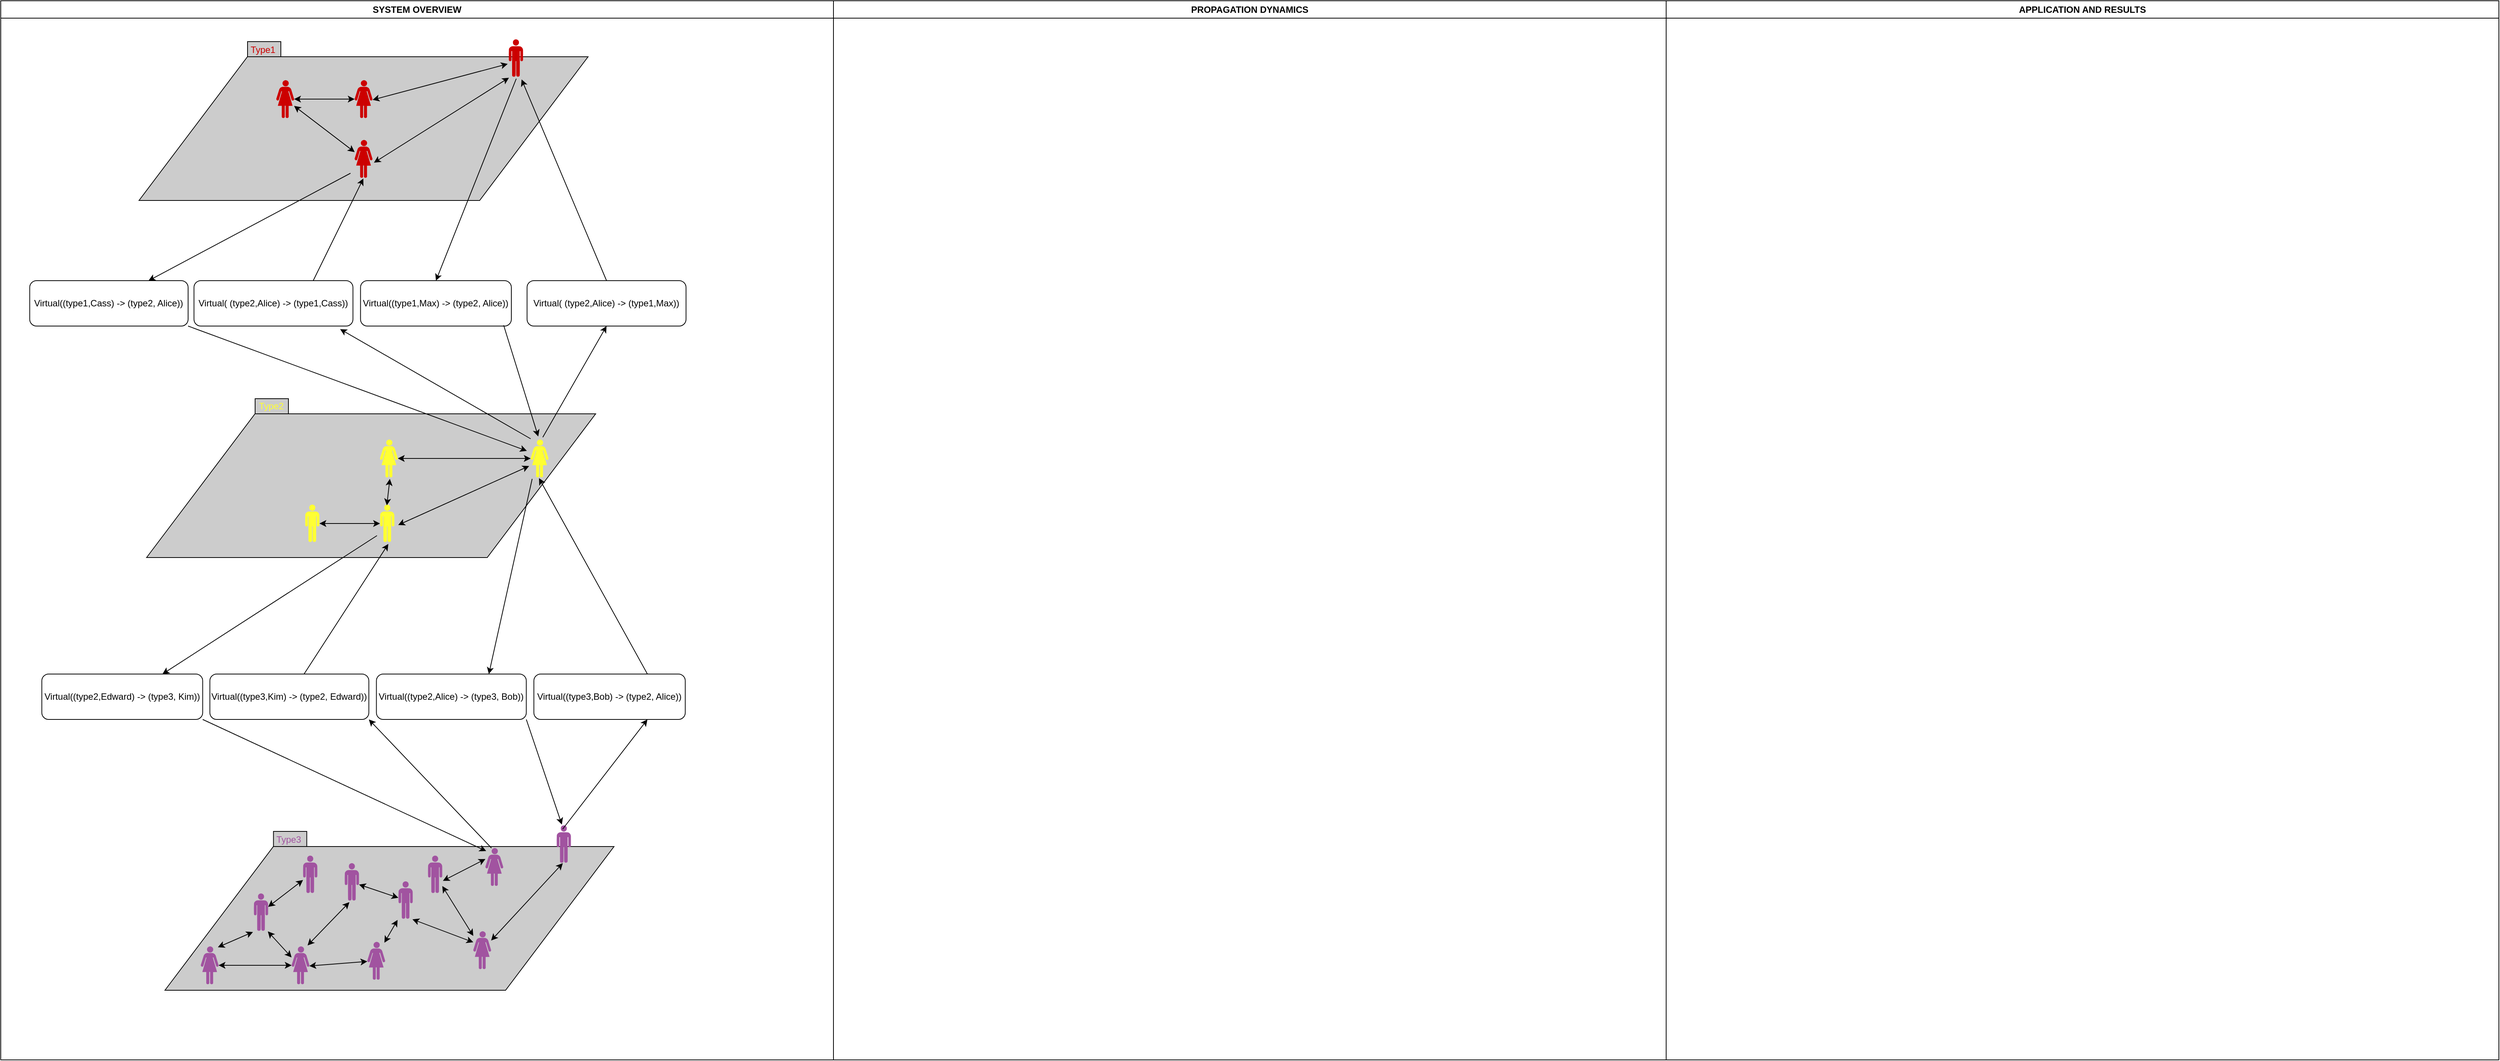 <mxfile version="28.0.3">
  <diagram name="Pagina-1" id="NSsH4z76cLtR3YTKiS3P">
    <mxGraphModel dx="2470" dy="2564" grid="1" gridSize="10" guides="1" tooltips="1" connect="1" arrows="1" fold="1" page="1" pageScale="1" pageWidth="850" pageHeight="1100" math="0" shadow="0">
      <root>
        <mxCell id="0" />
        <mxCell id="1" parent="0" />
        <mxCell id="CjxLccdL69G65359pLZG-1" value="SYSTEM OVERVIEW" style="swimlane;whiteSpace=wrap;html=1;" parent="1" vertex="1">
          <mxGeometry x="-270" y="-350" width="1100" height="1400" as="geometry" />
        </mxCell>
        <mxCell id="CjxLccdL69G65359pLZG-4" value="" style="shape=parallelogram;perimeter=parallelogramPerimeter;whiteSpace=wrap;html=1;fixedSize=1;size=143.25;fillColor=#000000;fillOpacity=20;" parent="CjxLccdL69G65359pLZG-1" vertex="1">
          <mxGeometry x="216.87" y="1118" width="593.25" height="190" as="geometry" />
        </mxCell>
        <mxCell id="CjxLccdL69G65359pLZG-5" value="" style="rounded=0;whiteSpace=wrap;html=1;fillColor=#000000;fillOpacity=20;" parent="CjxLccdL69G65359pLZG-1" vertex="1">
          <mxGeometry x="326" y="54" width="44" height="20" as="geometry" />
        </mxCell>
        <mxCell id="CjxLccdL69G65359pLZG-6" value="" style="shape=parallelogram;perimeter=parallelogramPerimeter;whiteSpace=wrap;html=1;fixedSize=1;size=143.25;fillColor=#000000;fillOpacity=20;" parent="CjxLccdL69G65359pLZG-1" vertex="1">
          <mxGeometry x="192.62" y="546" width="593.25" height="190" as="geometry" />
        </mxCell>
        <mxCell id="CjxLccdL69G65359pLZG-7" value="" style="shape=parallelogram;perimeter=parallelogramPerimeter;whiteSpace=wrap;html=1;fixedSize=1;size=143.25;fillColor=#000000;fillOpacity=20;" parent="CjxLccdL69G65359pLZG-1" vertex="1">
          <mxGeometry x="182.62" y="74" width="593.25" height="190" as="geometry" />
        </mxCell>
        <mxCell id="CjxLccdL69G65359pLZG-8" value="" style="rounded=0;orthogonalLoop=1;jettySize=auto;html=1;startArrow=classic;startFill=1;" parent="CjxLccdL69G65359pLZG-1" source="CjxLccdL69G65359pLZG-9" target="CjxLccdL69G65359pLZG-18" edge="1">
          <mxGeometry relative="1" as="geometry" />
        </mxCell>
        <mxCell id="CjxLccdL69G65359pLZG-9" value="" style="verticalLabelPosition=bottom;sketch=0;html=1;fillColor=#A153A0;verticalAlign=top;align=center;pointerEvents=1;shape=mxgraph.cisco_safe.design.actor_1;" parent="CjxLccdL69G65359pLZG-1" vertex="1">
          <mxGeometry x="264.25" y="1250" width="23.5" height="50" as="geometry" />
        </mxCell>
        <mxCell id="CjxLccdL69G65359pLZG-10" value="" style="rounded=0;orthogonalLoop=1;jettySize=auto;html=1;startArrow=classic;startFill=1;" parent="CjxLccdL69G65359pLZG-1" source="CjxLccdL69G65359pLZG-11" target="CjxLccdL69G65359pLZG-17" edge="1">
          <mxGeometry relative="1" as="geometry" />
        </mxCell>
        <mxCell id="CjxLccdL69G65359pLZG-11" value="" style="verticalLabelPosition=bottom;sketch=0;html=1;fillColor=#A153A0;verticalAlign=top;align=center;pointerEvents=1;shape=mxgraph.cisco_safe.design.actor_2;" parent="CjxLccdL69G65359pLZG-1" vertex="1">
          <mxGeometry x="334.25" y="1180" width="19" height="50" as="geometry" />
        </mxCell>
        <mxCell id="CjxLccdL69G65359pLZG-12" value="" style="verticalLabelPosition=bottom;sketch=0;html=1;fillColor=#A153A0;verticalAlign=top;align=center;pointerEvents=1;shape=mxgraph.cisco_safe.design.actor_2;" parent="CjxLccdL69G65359pLZG-1" vertex="1">
          <mxGeometry x="734.25" y="1090" width="19" height="50" as="geometry" />
        </mxCell>
        <mxCell id="CjxLccdL69G65359pLZG-13" value="" style="verticalLabelPosition=bottom;sketch=0;html=1;fillColor=#CC0000;verticalAlign=top;align=center;pointerEvents=1;shape=mxgraph.cisco_safe.design.actor_2;" parent="CjxLccdL69G65359pLZG-1" vertex="1">
          <mxGeometry x="671" y="51" width="19" height="50" as="geometry" />
        </mxCell>
        <mxCell id="CjxLccdL69G65359pLZG-14" value="" style="rounded=0;orthogonalLoop=1;jettySize=auto;html=1;startArrow=classic;startFill=1;" parent="CjxLccdL69G65359pLZG-1" source="CjxLccdL69G65359pLZG-15" target="CjxLccdL69G65359pLZG-39" edge="1">
          <mxGeometry relative="1" as="geometry" />
        </mxCell>
        <mxCell id="CjxLccdL69G65359pLZG-15" value="" style="verticalLabelPosition=bottom;sketch=0;html=1;fillColor=#FFFF33;verticalAlign=top;align=center;pointerEvents=1;shape=mxgraph.cisco_safe.design.actor_1;" parent="CjxLccdL69G65359pLZG-1" vertex="1">
          <mxGeometry x="700" y="580" width="23.5" height="50" as="geometry" />
        </mxCell>
        <mxCell id="CjxLccdL69G65359pLZG-16" value="" style="endArrow=classic;html=1;rounded=0;exitX=0.959;exitY=0.023;exitDx=0;exitDy=0;exitPerimeter=0;entryX=-0.056;entryY=1.019;entryDx=0;entryDy=0;entryPerimeter=0;startArrow=classic;startFill=1;" parent="CjxLccdL69G65359pLZG-1" source="CjxLccdL69G65359pLZG-9" target="CjxLccdL69G65359pLZG-11" edge="1">
          <mxGeometry width="50" height="50" relative="1" as="geometry">
            <mxPoint x="200.25" y="1240" as="sourcePoint" />
            <mxPoint x="250.25" y="1190" as="targetPoint" />
          </mxGeometry>
        </mxCell>
        <mxCell id="CjxLccdL69G65359pLZG-17" value="" style="verticalLabelPosition=bottom;sketch=0;html=1;fillColor=#A153A0;verticalAlign=top;align=center;pointerEvents=1;shape=mxgraph.cisco_safe.design.actor_2;" parent="CjxLccdL69G65359pLZG-1" vertex="1">
          <mxGeometry x="399.25" y="1130" width="19" height="50" as="geometry" />
        </mxCell>
        <mxCell id="CjxLccdL69G65359pLZG-18" value="" style="verticalLabelPosition=bottom;sketch=0;html=1;fillColor=#A153A0;verticalAlign=top;align=center;pointerEvents=1;shape=mxgraph.cisco_safe.design.actor_1;" parent="CjxLccdL69G65359pLZG-1" vertex="1">
          <mxGeometry x="384.25" y="1250" width="23.5" height="50" as="geometry" />
        </mxCell>
        <mxCell id="CjxLccdL69G65359pLZG-19" value="" style="rounded=0;orthogonalLoop=1;jettySize=auto;html=1;startArrow=classic;startFill=1;exitX=0.977;exitY=1.004;exitDx=0;exitDy=0;exitPerimeter=0;entryX=-0.003;entryY=0.291;entryDx=0;entryDy=0;entryPerimeter=0;" parent="CjxLccdL69G65359pLZG-1" source="CjxLccdL69G65359pLZG-11" target="CjxLccdL69G65359pLZG-18" edge="1">
          <mxGeometry relative="1" as="geometry">
            <mxPoint x="284.25" y="1344" as="sourcePoint" />
            <mxPoint x="407.25" y="1336" as="targetPoint" />
          </mxGeometry>
        </mxCell>
        <mxCell id="CjxLccdL69G65359pLZG-20" value="" style="rounded=0;orthogonalLoop=1;jettySize=auto;html=1;startArrow=classic;startFill=1;entryX=0.993;entryY=0.517;entryDx=0;entryDy=0;entryPerimeter=0;" parent="CjxLccdL69G65359pLZG-1" source="CjxLccdL69G65359pLZG-21" target="CjxLccdL69G65359pLZG-18" edge="1">
          <mxGeometry relative="1" as="geometry" />
        </mxCell>
        <mxCell id="CjxLccdL69G65359pLZG-21" value="" style="verticalLabelPosition=bottom;sketch=0;html=1;fillColor=#A153A0;verticalAlign=top;align=center;pointerEvents=1;shape=mxgraph.cisco_safe.design.actor_1;" parent="CjxLccdL69G65359pLZG-1" vertex="1">
          <mxGeometry x="484.25" y="1244" width="23.5" height="50" as="geometry" />
        </mxCell>
        <mxCell id="CjxLccdL69G65359pLZG-22" value="" style="rounded=0;orthogonalLoop=1;jettySize=auto;html=1;startArrow=classic;startFill=1;" parent="CjxLccdL69G65359pLZG-1" source="CjxLccdL69G65359pLZG-23" target="CjxLccdL69G65359pLZG-25" edge="1">
          <mxGeometry relative="1" as="geometry" />
        </mxCell>
        <mxCell id="CjxLccdL69G65359pLZG-23" value="" style="verticalLabelPosition=bottom;sketch=0;html=1;fillColor=#A153A0;verticalAlign=top;align=center;pointerEvents=1;shape=mxgraph.cisco_safe.design.actor_2;" parent="CjxLccdL69G65359pLZG-1" vertex="1">
          <mxGeometry x="525.25" y="1164" width="19" height="50" as="geometry" />
        </mxCell>
        <mxCell id="CjxLccdL69G65359pLZG-24" value="" style="endArrow=classic;html=1;rounded=0;exitX=0.959;exitY=0.023;exitDx=0;exitDy=0;exitPerimeter=0;entryX=-0.056;entryY=1.019;entryDx=0;entryDy=0;entryPerimeter=0;startArrow=classic;startFill=1;" parent="CjxLccdL69G65359pLZG-1" source="CjxLccdL69G65359pLZG-21" target="CjxLccdL69G65359pLZG-23" edge="1">
          <mxGeometry width="50" height="50" relative="1" as="geometry">
            <mxPoint x="410.25" y="1200" as="sourcePoint" />
            <mxPoint x="460.25" y="1150" as="targetPoint" />
          </mxGeometry>
        </mxCell>
        <mxCell id="CjxLccdL69G65359pLZG-25" value="" style="verticalLabelPosition=bottom;sketch=0;html=1;fillColor=#A153A0;verticalAlign=top;align=center;pointerEvents=1;shape=mxgraph.cisco_safe.design.actor_2;" parent="CjxLccdL69G65359pLZG-1" vertex="1">
          <mxGeometry x="454.25" y="1140" width="19" height="50" as="geometry" />
        </mxCell>
        <mxCell id="CjxLccdL69G65359pLZG-26" value="" style="verticalLabelPosition=bottom;sketch=0;html=1;fillColor=#A153A0;verticalAlign=top;align=center;pointerEvents=1;shape=mxgraph.cisco_safe.design.actor_1;" parent="CjxLccdL69G65359pLZG-1" vertex="1">
          <mxGeometry x="624.25" y="1230" width="23.5" height="50" as="geometry" />
        </mxCell>
        <mxCell id="CjxLccdL69G65359pLZG-27" value="" style="rounded=0;orthogonalLoop=1;jettySize=auto;html=1;startArrow=classic;startFill=1;exitX=0.977;exitY=1.004;exitDx=0;exitDy=0;exitPerimeter=0;entryX=-0.003;entryY=0.291;entryDx=0;entryDy=0;entryPerimeter=0;" parent="CjxLccdL69G65359pLZG-1" source="CjxLccdL69G65359pLZG-23" target="CjxLccdL69G65359pLZG-26" edge="1">
          <mxGeometry relative="1" as="geometry">
            <mxPoint x="494.25" y="1304" as="sourcePoint" />
            <mxPoint x="617.25" y="1296" as="targetPoint" />
          </mxGeometry>
        </mxCell>
        <mxCell id="CjxLccdL69G65359pLZG-28" value="" style="rounded=0;orthogonalLoop=1;jettySize=auto;html=1;startArrow=classic;startFill=1;exitX=0.332;exitY=1.031;exitDx=0;exitDy=0;exitPerimeter=0;entryX=0.896;entryY=-0.026;entryDx=0;entryDy=0;entryPerimeter=0;" parent="CjxLccdL69G65359pLZG-1" source="CjxLccdL69G65359pLZG-25" target="CjxLccdL69G65359pLZG-18" edge="1">
          <mxGeometry relative="1" as="geometry">
            <mxPoint x="329.25" y="1290" as="sourcePoint" />
            <mxPoint x="407.25" y="1325" as="targetPoint" />
          </mxGeometry>
        </mxCell>
        <mxCell id="CjxLccdL69G65359pLZG-29" value="" style="rounded=0;orthogonalLoop=1;jettySize=auto;html=1;startArrow=classic;startFill=1;" parent="CjxLccdL69G65359pLZG-1" source="CjxLccdL69G65359pLZG-30" target="CjxLccdL69G65359pLZG-26" edge="1">
          <mxGeometry relative="1" as="geometry" />
        </mxCell>
        <mxCell id="CjxLccdL69G65359pLZG-30" value="" style="verticalLabelPosition=bottom;sketch=0;html=1;fillColor=#A153A0;verticalAlign=top;align=center;pointerEvents=1;shape=mxgraph.cisco_safe.design.actor_2;" parent="CjxLccdL69G65359pLZG-1" vertex="1">
          <mxGeometry x="564.25" y="1130" width="19" height="50" as="geometry" />
        </mxCell>
        <mxCell id="CjxLccdL69G65359pLZG-31" value="" style="verticalLabelPosition=bottom;sketch=0;html=1;fillColor=#A153A0;verticalAlign=top;align=center;pointerEvents=1;shape=mxgraph.cisco_safe.design.actor_1;" parent="CjxLccdL69G65359pLZG-1" vertex="1">
          <mxGeometry x="640.25" y="1120" width="23.5" height="50" as="geometry" />
        </mxCell>
        <mxCell id="CjxLccdL69G65359pLZG-32" value="" style="rounded=0;orthogonalLoop=1;jettySize=auto;html=1;startArrow=classic;startFill=1;exitX=1.043;exitY=0.668;exitDx=0;exitDy=0;exitPerimeter=0;entryX=-0.003;entryY=0.291;entryDx=0;entryDy=0;entryPerimeter=0;" parent="CjxLccdL69G65359pLZG-1" source="CjxLccdL69G65359pLZG-30" target="CjxLccdL69G65359pLZG-31" edge="1">
          <mxGeometry relative="1" as="geometry">
            <mxPoint x="542.62" y="1234" as="sourcePoint" />
            <mxPoint x="665.62" y="1226" as="targetPoint" />
          </mxGeometry>
        </mxCell>
        <mxCell id="CjxLccdL69G65359pLZG-33" value="" style="rounded=0;orthogonalLoop=1;jettySize=auto;html=1;startArrow=classic;startFill=1;" parent="CjxLccdL69G65359pLZG-1" source="CjxLccdL69G65359pLZG-34" target="CjxLccdL69G65359pLZG-38" edge="1">
          <mxGeometry relative="1" as="geometry" />
        </mxCell>
        <mxCell id="CjxLccdL69G65359pLZG-34" value="" style="verticalLabelPosition=bottom;sketch=0;html=1;fillColor=#FFFF33;verticalAlign=top;align=center;pointerEvents=1;shape=mxgraph.cisco_safe.design.actor_2;" parent="CjxLccdL69G65359pLZG-1" vertex="1">
          <mxGeometry x="501" y="666" width="19" height="50" as="geometry" />
        </mxCell>
        <mxCell id="CjxLccdL69G65359pLZG-35" value="" style="rounded=0;orthogonalLoop=1;jettySize=auto;html=1;startArrow=classic;startFill=1;" parent="CjxLccdL69G65359pLZG-1" source="CjxLccdL69G65359pLZG-36" target="CjxLccdL69G65359pLZG-49" edge="1">
          <mxGeometry relative="1" as="geometry" />
        </mxCell>
        <mxCell id="CjxLccdL69G65359pLZG-36" value="" style="verticalLabelPosition=bottom;sketch=0;html=1;fillColor=#CC0000;verticalAlign=top;align=center;pointerEvents=1;shape=mxgraph.cisco_safe.design.actor_1;" parent="CjxLccdL69G65359pLZG-1" vertex="1">
          <mxGeometry x="467.5" y="105" width="23.5" height="50" as="geometry" />
        </mxCell>
        <mxCell id="CjxLccdL69G65359pLZG-37" value="" style="rounded=0;orthogonalLoop=1;jettySize=auto;html=1;startArrow=classic;startFill=1;exitX=1.263;exitY=0.54;exitDx=0;exitDy=0;exitPerimeter=0;entryX=-0.085;entryY=0.7;entryDx=0;entryDy=0;entryPerimeter=0;" parent="CjxLccdL69G65359pLZG-1" source="CjxLccdL69G65359pLZG-34" target="CjxLccdL69G65359pLZG-15" edge="1">
          <mxGeometry relative="1" as="geometry">
            <mxPoint x="570" y="859" as="sourcePoint" />
            <mxPoint x="626" y="815" as="targetPoint" />
          </mxGeometry>
        </mxCell>
        <mxCell id="CjxLccdL69G65359pLZG-38" value="" style="verticalLabelPosition=bottom;sketch=0;html=1;fillColor=#FFFF33;verticalAlign=top;align=center;pointerEvents=1;shape=mxgraph.cisco_safe.design.actor_2;" parent="CjxLccdL69G65359pLZG-1" vertex="1">
          <mxGeometry x="402" y="666" width="19" height="50" as="geometry" />
        </mxCell>
        <mxCell id="CjxLccdL69G65359pLZG-39" value="" style="verticalLabelPosition=bottom;sketch=0;html=1;fillColor=#FFFF33;verticalAlign=top;align=center;pointerEvents=1;shape=mxgraph.cisco_safe.design.actor_1;" parent="CjxLccdL69G65359pLZG-1" vertex="1">
          <mxGeometry x="501" y="580" width="23.5" height="50" as="geometry" />
        </mxCell>
        <mxCell id="CjxLccdL69G65359pLZG-40" value="" style="rounded=0;orthogonalLoop=1;jettySize=auto;html=1;startArrow=classic;startFill=1;exitX=0.474;exitY=0.02;exitDx=0;exitDy=0;exitPerimeter=0;entryX=0.553;entryY=1.04;entryDx=0;entryDy=0;entryPerimeter=0;" parent="CjxLccdL69G65359pLZG-1" source="CjxLccdL69G65359pLZG-34" target="CjxLccdL69G65359pLZG-39" edge="1">
          <mxGeometry relative="1" as="geometry">
            <mxPoint x="511" y="701" as="sourcePoint" />
            <mxPoint x="431" y="701" as="targetPoint" />
          </mxGeometry>
        </mxCell>
        <mxCell id="CjxLccdL69G65359pLZG-41" value="&lt;font color=&quot;#cc0000&quot;&gt;Type1&lt;/font&gt;" style="text;html=1;align=center;verticalAlign=middle;resizable=0;points=[];autosize=1;strokeColor=none;fillColor=none;" parent="CjxLccdL69G65359pLZG-1" vertex="1">
          <mxGeometry x="316" y="50" width="60" height="30" as="geometry" />
        </mxCell>
        <mxCell id="CjxLccdL69G65359pLZG-42" value="" style="rounded=0;whiteSpace=wrap;html=1;fillColor=#000000;fillOpacity=20;" parent="CjxLccdL69G65359pLZG-1" vertex="1">
          <mxGeometry x="336" y="526" width="44" height="20" as="geometry" />
        </mxCell>
        <mxCell id="CjxLccdL69G65359pLZG-43" value="&lt;font color=&quot;#ffff33&quot;&gt;Type2&lt;/font&gt;" style="text;html=1;align=center;verticalAlign=middle;resizable=0;points=[];autosize=1;strokeColor=none;fillColor=none;" parent="CjxLccdL69G65359pLZG-1" vertex="1">
          <mxGeometry x="327" y="521" width="60" height="30" as="geometry" />
        </mxCell>
        <mxCell id="CjxLccdL69G65359pLZG-44" value="" style="rounded=0;whiteSpace=wrap;html=1;fillColor=#000000;fillOpacity=20;" parent="CjxLccdL69G65359pLZG-1" vertex="1">
          <mxGeometry x="360.25" y="1098" width="44" height="20" as="geometry" />
        </mxCell>
        <mxCell id="CjxLccdL69G65359pLZG-45" value="&lt;font color=&quot;#a153a0&quot;&gt;Type3&lt;/font&gt;" style="text;html=1;align=center;verticalAlign=middle;resizable=0;points=[];autosize=1;strokeColor=none;fillColor=none;" parent="CjxLccdL69G65359pLZG-1" vertex="1">
          <mxGeometry x="350.25" y="1094" width="60" height="30" as="geometry" />
        </mxCell>
        <mxCell id="CjxLccdL69G65359pLZG-46" value="" style="rounded=0;orthogonalLoop=1;jettySize=auto;html=1;entryX=0.431;entryY=1;entryDx=0;entryDy=0;entryPerimeter=0;startArrow=classic;startFill=1;" parent="CjxLccdL69G65359pLZG-1" source="CjxLccdL69G65359pLZG-26" target="CjxLccdL69G65359pLZG-12" edge="1">
          <mxGeometry relative="1" as="geometry" />
        </mxCell>
        <mxCell id="CjxLccdL69G65359pLZG-47" value="" style="rounded=0;orthogonalLoop=1;jettySize=auto;html=1;startArrow=classic;startFill=1;entryX=1.009;entryY=0.52;entryDx=0;entryDy=0;entryPerimeter=0;exitX=-0.069;exitY=0.649;exitDx=0;exitDy=0;exitPerimeter=0;" parent="CjxLccdL69G65359pLZG-1" source="CjxLccdL69G65359pLZG-13" target="CjxLccdL69G65359pLZG-36" edge="1">
          <mxGeometry relative="1" as="geometry">
            <mxPoint x="700" y="399" as="sourcePoint" />
            <mxPoint x="525" y="399" as="targetPoint" />
          </mxGeometry>
        </mxCell>
        <mxCell id="CjxLccdL69G65359pLZG-48" value="" style="rounded=0;orthogonalLoop=1;jettySize=auto;html=1;startArrow=classic;startFill=1;" parent="CjxLccdL69G65359pLZG-1" source="CjxLccdL69G65359pLZG-49" target="CjxLccdL69G65359pLZG-50" edge="1">
          <mxGeometry relative="1" as="geometry" />
        </mxCell>
        <mxCell id="CjxLccdL69G65359pLZG-49" value="" style="verticalLabelPosition=bottom;sketch=0;html=1;fillColor=#CC0000;verticalAlign=top;align=center;pointerEvents=1;shape=mxgraph.cisco_safe.design.actor_1;" parent="CjxLccdL69G65359pLZG-1" vertex="1">
          <mxGeometry x="364" y="105" width="23.5" height="50" as="geometry" />
        </mxCell>
        <mxCell id="CjxLccdL69G65359pLZG-50" value="" style="verticalLabelPosition=bottom;sketch=0;html=1;fillColor=#CC0000;verticalAlign=top;align=center;pointerEvents=1;shape=mxgraph.cisco_safe.design.actor_1;" parent="CjxLccdL69G65359pLZG-1" vertex="1">
          <mxGeometry x="467.5" y="184" width="23.5" height="50" as="geometry" />
        </mxCell>
        <mxCell id="CjxLccdL69G65359pLZG-51" value="" style="rounded=0;orthogonalLoop=1;jettySize=auto;html=1;startArrow=classic;startFill=1;entryX=1.083;entryY=0.601;entryDx=0;entryDy=0;entryPerimeter=0;exitX=0.022;exitY=1.014;exitDx=0;exitDy=0;exitPerimeter=0;" parent="CjxLccdL69G65359pLZG-1" source="CjxLccdL69G65359pLZG-13" target="CjxLccdL69G65359pLZG-50" edge="1">
          <mxGeometry relative="1" as="geometry">
            <mxPoint x="397" y="149" as="sourcePoint" />
            <mxPoint x="478" y="210" as="targetPoint" />
          </mxGeometry>
        </mxCell>
        <mxCell id="CjxLccdL69G65359pLZG-52" value="Virtual((type3,Bob) -&amp;gt; (type2, Alice))" style="rounded=1;whiteSpace=wrap;html=1;" parent="CjxLccdL69G65359pLZG-1" vertex="1">
          <mxGeometry x="704.24" y="890" width="200" height="60" as="geometry" />
        </mxCell>
        <mxCell id="CjxLccdL69G65359pLZG-53" style="rounded=0;orthogonalLoop=1;jettySize=auto;html=1;exitX=0.75;exitY=0;exitDx=0;exitDy=0;entryX=0.468;entryY=1.02;entryDx=0;entryDy=0;entryPerimeter=0;" parent="CjxLccdL69G65359pLZG-1" source="CjxLccdL69G65359pLZG-52" target="CjxLccdL69G65359pLZG-15" edge="1">
          <mxGeometry relative="1" as="geometry" />
        </mxCell>
        <mxCell id="CjxLccdL69G65359pLZG-54" style="rounded=0;orthogonalLoop=1;jettySize=auto;html=1;entryX=0.579;entryY=1.04;entryDx=0;entryDy=0;entryPerimeter=0;" parent="CjxLccdL69G65359pLZG-1" source="CjxLccdL69G65359pLZG-68" target="CjxLccdL69G65359pLZG-34" edge="1">
          <mxGeometry relative="1" as="geometry" />
        </mxCell>
        <mxCell id="CjxLccdL69G65359pLZG-55" style="rounded=0;orthogonalLoop=1;jettySize=auto;html=1;exitX=1;exitY=1;exitDx=0;exitDy=0;entryX=0.34;entryY=0;entryDx=0;entryDy=0;entryPerimeter=0;endArrow=none;endFill=0;startArrow=classic;startFill=1;" parent="CjxLccdL69G65359pLZG-1" source="CjxLccdL69G65359pLZG-68" target="CjxLccdL69G65359pLZG-31" edge="1">
          <mxGeometry relative="1" as="geometry" />
        </mxCell>
        <mxCell id="CjxLccdL69G65359pLZG-56" style="rounded=0;orthogonalLoop=1;jettySize=auto;html=1;exitX=0.75;exitY=1;exitDx=0;exitDy=0;entryX=0.421;entryY=0.1;entryDx=0;entryDy=0;entryPerimeter=0;endArrow=none;endFill=0;startArrow=classic;startFill=1;" parent="CjxLccdL69G65359pLZG-1" source="CjxLccdL69G65359pLZG-52" target="CjxLccdL69G65359pLZG-12" edge="1">
          <mxGeometry relative="1" as="geometry" />
        </mxCell>
        <mxCell id="CjxLccdL69G65359pLZG-57" value="Virtual((type2,Alice) -&amp;gt; (type3, Bob))" style="rounded=1;whiteSpace=wrap;html=1;" parent="CjxLccdL69G65359pLZG-1" vertex="1">
          <mxGeometry x="496.24" y="890" width="198" height="60" as="geometry" />
        </mxCell>
        <mxCell id="CjxLccdL69G65359pLZG-58" style="rounded=0;orthogonalLoop=1;jettySize=auto;html=1;exitX=1;exitY=1;exitDx=0;exitDy=0;entryX=0.043;entryY=0.08;entryDx=0;entryDy=0;entryPerimeter=0;endArrow=classic;endFill=1;startArrow=none;startFill=0;" parent="CjxLccdL69G65359pLZG-1" source="CjxLccdL69G65359pLZG-69" target="CjxLccdL69G65359pLZG-31" edge="1">
          <mxGeometry relative="1" as="geometry">
            <mxPoint x="726.25" y="1080" as="sourcePoint" />
            <mxPoint x="666.25" y="1114" as="targetPoint" />
          </mxGeometry>
        </mxCell>
        <mxCell id="CjxLccdL69G65359pLZG-59" style="rounded=0;orthogonalLoop=1;jettySize=auto;html=1;exitX=1;exitY=1;exitDx=0;exitDy=0;entryX=0.368;entryY=-0.02;entryDx=0;entryDy=0;entryPerimeter=0;endArrow=classic;endFill=1;startArrow=none;startFill=0;" parent="CjxLccdL69G65359pLZG-1" source="CjxLccdL69G65359pLZG-57" target="CjxLccdL69G65359pLZG-12" edge="1">
          <mxGeometry relative="1" as="geometry">
            <mxPoint x="791.25" y="1080" as="sourcePoint" />
            <mxPoint x="752.25" y="1105" as="targetPoint" />
          </mxGeometry>
        </mxCell>
        <mxCell id="CjxLccdL69G65359pLZG-60" style="rounded=0;orthogonalLoop=1;jettySize=auto;html=1;exitX=-0.211;exitY=0.82;exitDx=0;exitDy=0;entryX=0.75;entryY=0;entryDx=0;entryDy=0;endArrow=classic;endFill=1;startArrow=none;startFill=0;exitPerimeter=0;" parent="CjxLccdL69G65359pLZG-1" source="CjxLccdL69G65359pLZG-34" target="CjxLccdL69G65359pLZG-69" edge="1">
          <mxGeometry relative="1" as="geometry">
            <mxPoint x="502" y="820" as="sourcePoint" />
            <mxPoint x="635" y="854" as="targetPoint" />
          </mxGeometry>
        </mxCell>
        <mxCell id="CjxLccdL69G65359pLZG-61" style="rounded=0;orthogonalLoop=1;jettySize=auto;html=1;exitX=0.085;exitY=1.04;exitDx=0;exitDy=0;entryX=0.75;entryY=0;entryDx=0;entryDy=0;endArrow=classic;endFill=1;startArrow=none;startFill=0;exitPerimeter=0;" parent="CjxLccdL69G65359pLZG-1" source="CjxLccdL69G65359pLZG-15" target="CjxLccdL69G65359pLZG-57" edge="1">
          <mxGeometry relative="1" as="geometry">
            <mxPoint x="516" y="729" as="sourcePoint" />
            <mxPoint x="502" y="760" as="targetPoint" />
          </mxGeometry>
        </mxCell>
        <mxCell id="CjxLccdL69G65359pLZG-62" value="Virtual( (type2,Alice) -&amp;gt; (type1,Max))" style="rounded=1;whiteSpace=wrap;html=1;" parent="CjxLccdL69G65359pLZG-1" vertex="1">
          <mxGeometry x="695.25" y="370" width="210" height="60" as="geometry" />
        </mxCell>
        <mxCell id="CjxLccdL69G65359pLZG-63" value="Virtual((type1,Max) -&amp;gt; (type2, Alice))" style="rounded=1;whiteSpace=wrap;html=1;" parent="CjxLccdL69G65359pLZG-1" vertex="1">
          <mxGeometry x="475.25" y="370" width="199.24" height="60" as="geometry" />
        </mxCell>
        <mxCell id="CjxLccdL69G65359pLZG-64" style="rounded=0;orthogonalLoop=1;jettySize=auto;html=1;exitX=0.5;exitY=0;exitDx=0;exitDy=0;entryX=0.895;entryY=1.06;entryDx=0;entryDy=0;entryPerimeter=0;" parent="CjxLccdL69G65359pLZG-1" source="CjxLccdL69G65359pLZG-62" target="CjxLccdL69G65359pLZG-13" edge="1">
          <mxGeometry relative="1" as="geometry" />
        </mxCell>
        <mxCell id="CjxLccdL69G65359pLZG-65" style="rounded=0;orthogonalLoop=1;jettySize=auto;html=1;exitX=0.949;exitY=0.983;exitDx=0;exitDy=0;entryX=0.426;entryY=-0.08;entryDx=0;entryDy=0;entryPerimeter=0;exitPerimeter=0;" parent="CjxLccdL69G65359pLZG-1" source="CjxLccdL69G65359pLZG-63" target="CjxLccdL69G65359pLZG-15" edge="1">
          <mxGeometry relative="1" as="geometry" />
        </mxCell>
        <mxCell id="CjxLccdL69G65359pLZG-66" style="rounded=0;orthogonalLoop=1;jettySize=auto;html=1;exitX=0.681;exitY=-0.06;exitDx=0;exitDy=0;entryX=0.5;entryY=1;entryDx=0;entryDy=0;exitPerimeter=0;" parent="CjxLccdL69G65359pLZG-1" source="CjxLccdL69G65359pLZG-15" target="CjxLccdL69G65359pLZG-62" edge="1">
          <mxGeometry relative="1" as="geometry">
            <mxPoint x="735" y="450" as="sourcePoint" />
            <mxPoint x="708" y="276" as="targetPoint" />
          </mxGeometry>
        </mxCell>
        <mxCell id="CjxLccdL69G65359pLZG-67" style="rounded=0;orthogonalLoop=1;jettySize=auto;html=1;exitX=0.526;exitY=1.04;exitDx=0;exitDy=0;entryX=0.5;entryY=0;entryDx=0;entryDy=0;exitPerimeter=0;" parent="CjxLccdL69G65359pLZG-1" source="CjxLccdL69G65359pLZG-13" target="CjxLccdL69G65359pLZG-63" edge="1">
          <mxGeometry relative="1" as="geometry">
            <mxPoint x="525" y="348" as="sourcePoint" />
            <mxPoint x="707" y="429" as="targetPoint" />
          </mxGeometry>
        </mxCell>
        <mxCell id="CjxLccdL69G65359pLZG-68" value="Virtual((type3,Kim) -&amp;gt; (type2, Edward))" style="rounded=1;whiteSpace=wrap;html=1;" parent="CjxLccdL69G65359pLZG-1" vertex="1">
          <mxGeometry x="276.24" y="890" width="210" height="60" as="geometry" />
        </mxCell>
        <mxCell id="CjxLccdL69G65359pLZG-69" value="Virtual((type2,Edward) -&amp;gt; (type3, Kim))" style="rounded=1;whiteSpace=wrap;html=1;" parent="CjxLccdL69G65359pLZG-1" vertex="1">
          <mxGeometry x="54.24" y="890" width="212.5" height="60" as="geometry" />
        </mxCell>
        <mxCell id="CjxLccdL69G65359pLZG-70" value="Virtual( (type2,Alice) -&amp;gt; (type1,Cass))" style="rounded=1;whiteSpace=wrap;html=1;" parent="CjxLccdL69G65359pLZG-1" vertex="1">
          <mxGeometry x="255.25" y="370" width="210" height="60" as="geometry" />
        </mxCell>
        <mxCell id="CjxLccdL69G65359pLZG-71" value="Virtual((type1,Cass) -&amp;gt; (type2, Alice))" style="rounded=1;whiteSpace=wrap;html=1;" parent="CjxLccdL69G65359pLZG-1" vertex="1">
          <mxGeometry x="38.25" y="370" width="209.24" height="60" as="geometry" />
        </mxCell>
        <mxCell id="CjxLccdL69G65359pLZG-72" style="rounded=0;orthogonalLoop=1;jettySize=auto;html=1;exitX=0;exitY=-0.02;exitDx=0;exitDy=0;entryX=0.919;entryY=1.067;entryDx=0;entryDy=0;exitPerimeter=0;entryPerimeter=0;" parent="CjxLccdL69G65359pLZG-1" source="CjxLccdL69G65359pLZG-15" target="CjxLccdL69G65359pLZG-70" edge="1">
          <mxGeometry relative="1" as="geometry">
            <mxPoint x="726" y="587" as="sourcePoint" />
            <mxPoint x="802" y="510" as="targetPoint" />
          </mxGeometry>
        </mxCell>
        <mxCell id="CjxLccdL69G65359pLZG-73" style="rounded=0;orthogonalLoop=1;jettySize=auto;html=1;exitX=0.75;exitY=0;exitDx=0;exitDy=0;entryX=0.489;entryY=1.02;entryDx=0;entryDy=0;entryPerimeter=0;" parent="CjxLccdL69G65359pLZG-1" source="CjxLccdL69G65359pLZG-70" target="CjxLccdL69G65359pLZG-50" edge="1">
          <mxGeometry relative="1" as="geometry">
            <mxPoint x="700" y="427" as="sourcePoint" />
            <mxPoint x="440" y="352" as="targetPoint" />
          </mxGeometry>
        </mxCell>
        <mxCell id="CjxLccdL69G65359pLZG-74" style="rounded=0;orthogonalLoop=1;jettySize=auto;html=1;exitX=-0.234;exitY=0.88;exitDx=0;exitDy=0;entryX=0.75;entryY=0;entryDx=0;entryDy=0;exitPerimeter=0;" parent="CjxLccdL69G65359pLZG-1" source="CjxLccdL69G65359pLZG-50" target="CjxLccdL69G65359pLZG-71" edge="1">
          <mxGeometry relative="1" as="geometry">
            <mxPoint x="691" y="113" as="sourcePoint" />
            <mxPoint x="567" y="288" as="targetPoint" />
          </mxGeometry>
        </mxCell>
        <mxCell id="CjxLccdL69G65359pLZG-75" style="rounded=0;orthogonalLoop=1;jettySize=auto;html=1;exitX=1;exitY=1;exitDx=0;exitDy=0;entryX=-0.213;entryY=0.3;entryDx=0;entryDy=0;entryPerimeter=0;" parent="CjxLccdL69G65359pLZG-1" source="CjxLccdL69G65359pLZG-71" target="CjxLccdL69G65359pLZG-15" edge="1">
          <mxGeometry relative="1" as="geometry">
            <mxPoint x="482" y="400" as="sourcePoint" />
            <mxPoint x="186" y="450" as="targetPoint" />
          </mxGeometry>
        </mxCell>
        <mxCell id="CjxLccdL69G65359pLZG-2" value="PROPAGATION DYNAMICS" style="swimlane;whiteSpace=wrap;html=1;" parent="1" vertex="1">
          <mxGeometry x="830" y="-350" width="1100" height="1400" as="geometry" />
        </mxCell>
        <mxCell id="CjxLccdL69G65359pLZG-3" value="APPLICATION AND RESULTS" style="swimlane;whiteSpace=wrap;html=1;" parent="1" vertex="1">
          <mxGeometry x="1930" y="-350" width="1100" height="1400" as="geometry" />
        </mxCell>
      </root>
    </mxGraphModel>
  </diagram>
</mxfile>
